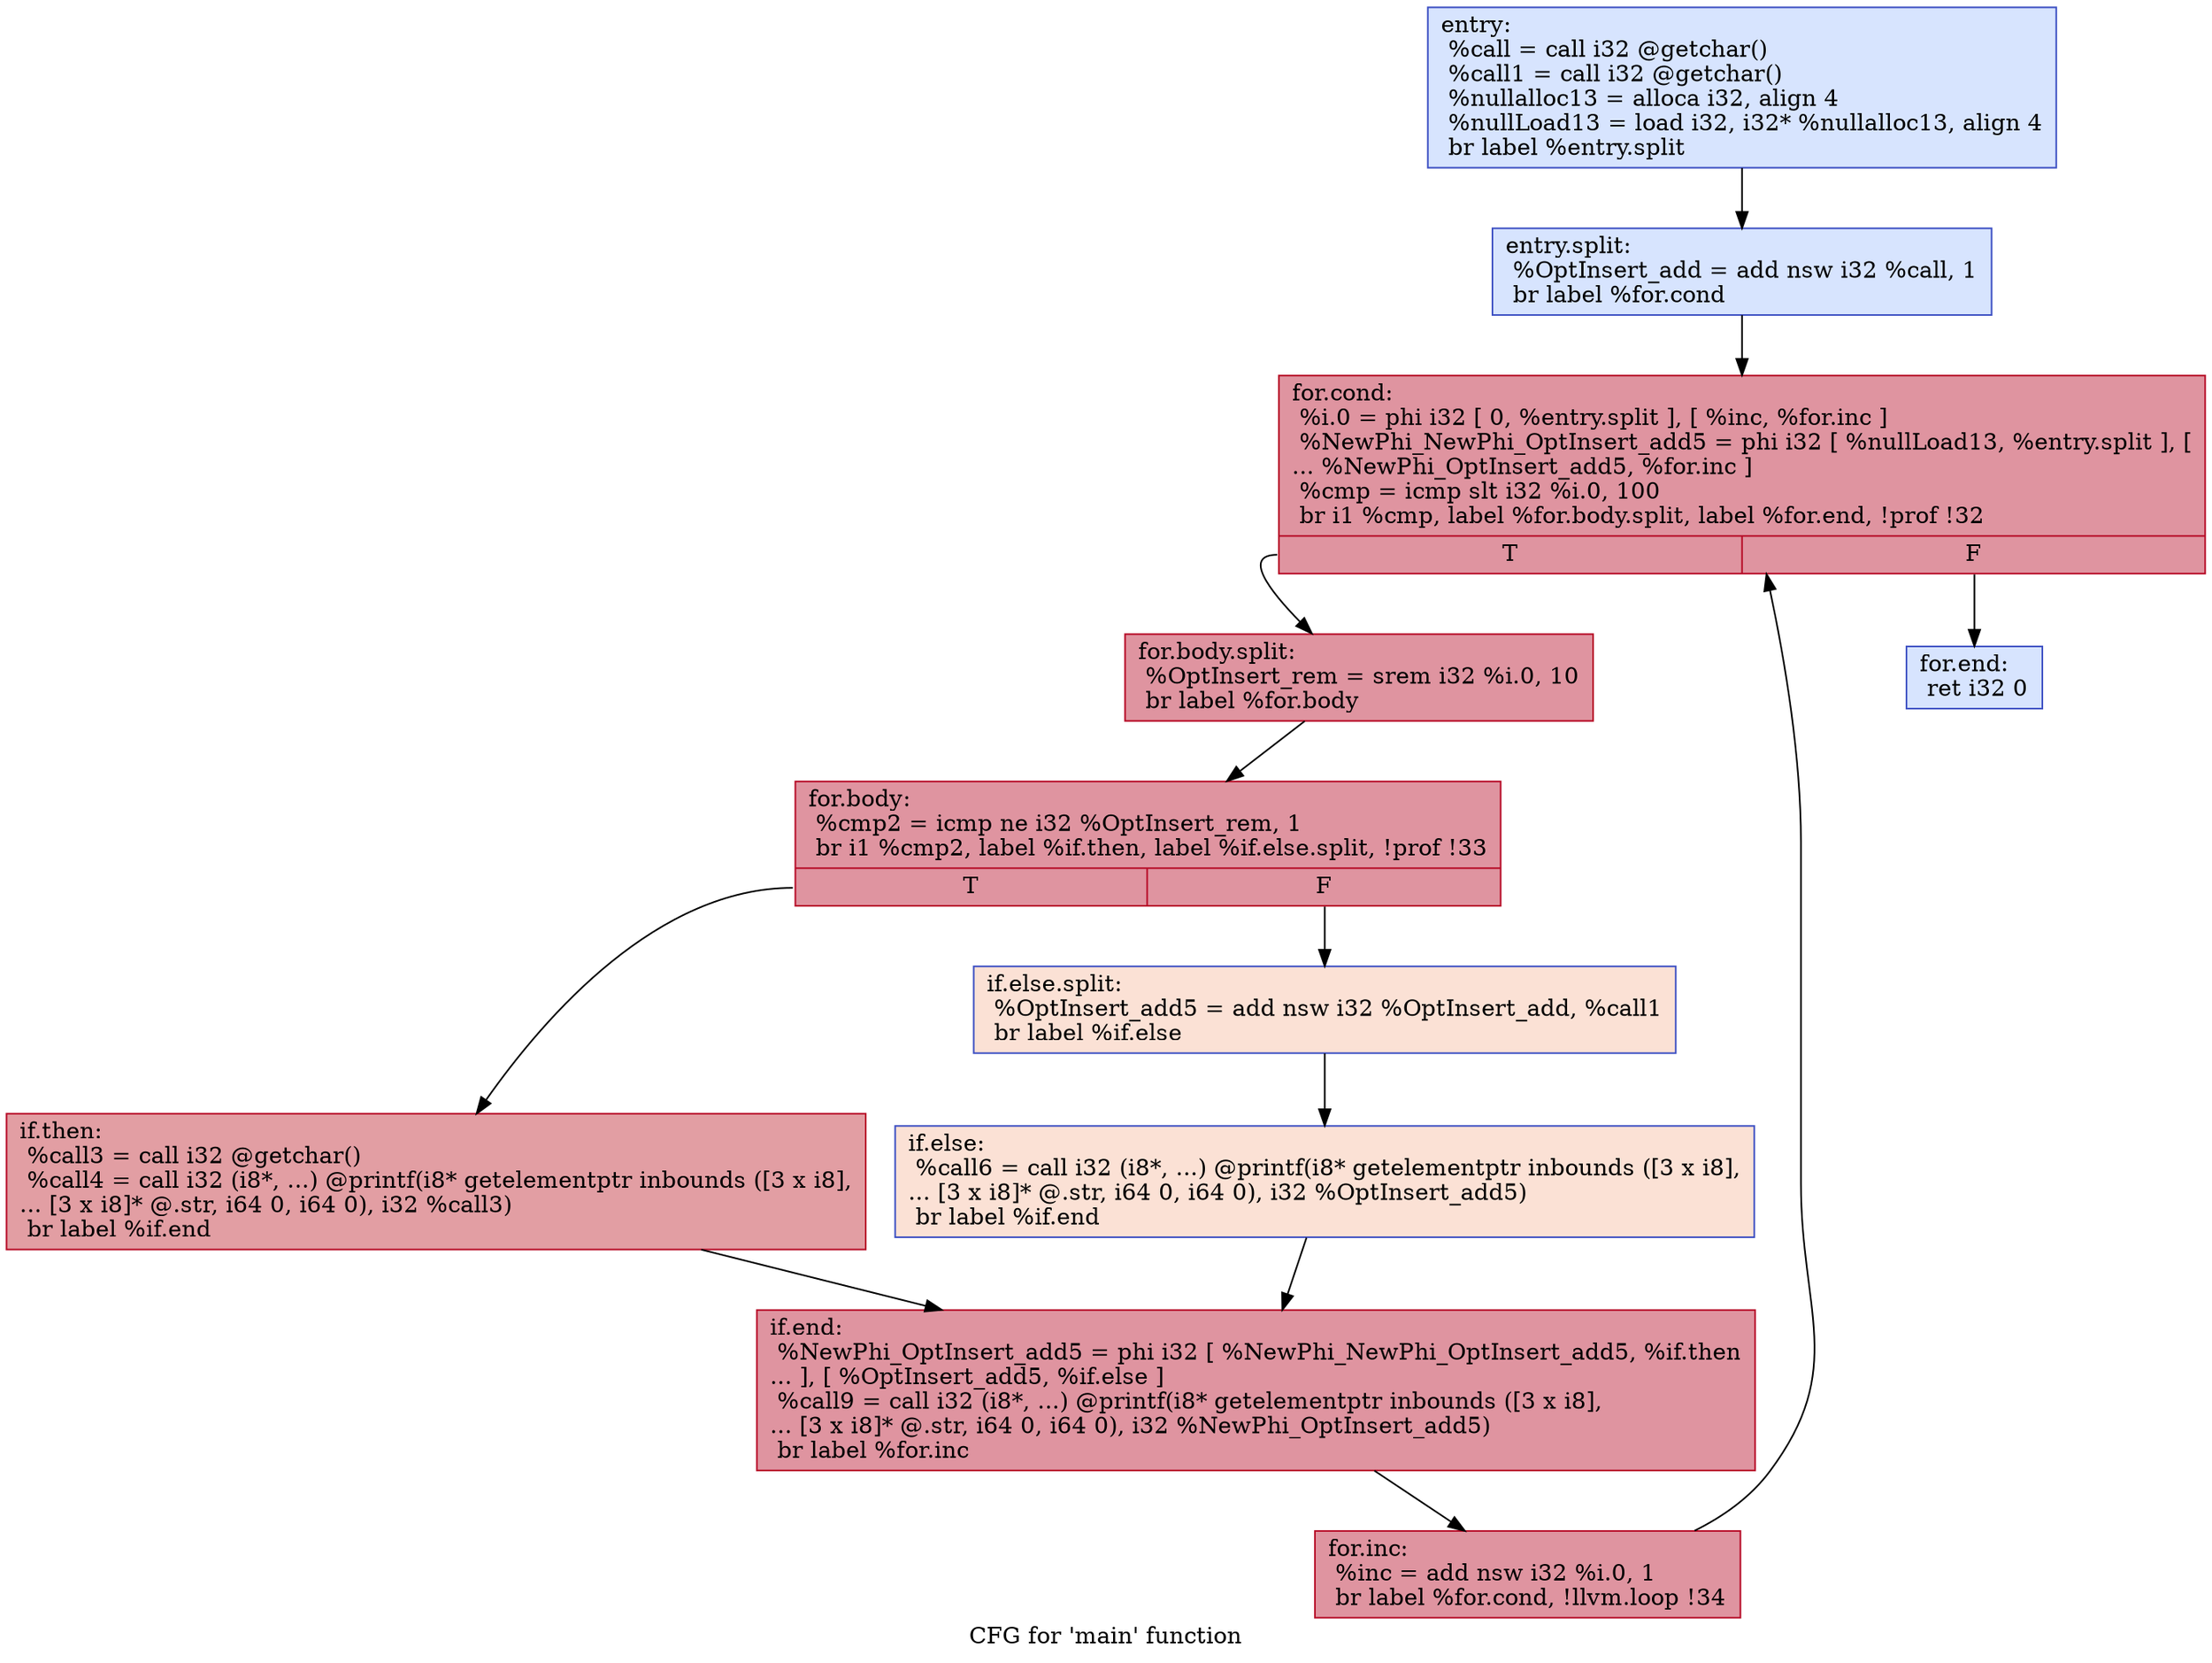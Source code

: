 digraph "CFG for 'main' function" {
	label="CFG for 'main' function";

	Node0x55d349a20640 [shape=record,color="#3d50c3ff", style=filled, fillcolor="#a5c3fe70",label="{entry:\l  %call = call i32 @getchar()\l  %call1 = call i32 @getchar()\l  %nullalloc13 = alloca i32, align 4\l  %nullLoad13 = load i32, i32* %nullalloc13, align 4\l  br label %entry.split\l}"];
	Node0x55d349a20640 -> Node0x55d349a2f8d0;
	Node0x55d349a2f8d0 [shape=record,color="#3d50c3ff", style=filled, fillcolor="#a5c3fe70",label="{entry.split:                                      \l  %OptInsert_add = add nsw i32 %call, 1\l  br label %for.cond\l}"];
	Node0x55d349a2f8d0 -> Node0x55d349a2f920;
	Node0x55d349a2f920 [shape=record,color="#b70d28ff", style=filled, fillcolor="#b70d2870",label="{for.cond:                                         \l  %i.0 = phi i32 [ 0, %entry.split ], [ %inc, %for.inc ]\l  %NewPhi_NewPhi_OptInsert_add5 = phi i32 [ %nullLoad13, %entry.split ], [\l... %NewPhi_OptInsert_add5, %for.inc ]\l  %cmp = icmp slt i32 %i.0, 100\l  br i1 %cmp, label %for.body.split, label %for.end, !prof !32\l|{<s0>T|<s1>F}}"];
	Node0x55d349a2f920:s0 -> Node0x55d349a2f970;
	Node0x55d349a2f920:s1 -> Node0x55d349a2fba0;
	Node0x55d349a2f970 [shape=record,color="#b70d28ff", style=filled, fillcolor="#b70d2870",label="{for.body.split:                                   \l  %OptInsert_rem = srem i32 %i.0, 10\l  br label %for.body\l}"];
	Node0x55d349a2f970 -> Node0x55d349a2f9c0;
	Node0x55d349a2f9c0 [shape=record,color="#b70d28ff", style=filled, fillcolor="#b70d2870",label="{for.body:                                         \l  %cmp2 = icmp ne i32 %OptInsert_rem, 1\l  br i1 %cmp2, label %if.then, label %if.else.split, !prof !33\l|{<s0>T|<s1>F}}"];
	Node0x55d349a2f9c0:s0 -> Node0x55d349a2fa10;
	Node0x55d349a2f9c0:s1 -> Node0x55d349a2fa60;
	Node0x55d349a2fa10 [shape=record,color="#b70d28ff", style=filled, fillcolor="#be242e70",label="{if.then:                                          \l  %call3 = call i32 @getchar()\l  %call4 = call i32 (i8*, ...) @printf(i8* getelementptr inbounds ([3 x i8],\l... [3 x i8]* @.str, i64 0, i64 0), i32 %call3)\l  br label %if.end\l}"];
	Node0x55d349a2fa10 -> Node0x55d349a2fb00;
	Node0x55d349a2fa60 [shape=record,color="#3d50c3ff", style=filled, fillcolor="#f7bca170",label="{if.else.split:                                    \l  %OptInsert_add5 = add nsw i32 %OptInsert_add, %call1\l  br label %if.else\l}"];
	Node0x55d349a2fa60 -> Node0x55d349a2fab0;
	Node0x55d349a2fab0 [shape=record,color="#3d50c3ff", style=filled, fillcolor="#f7bca170",label="{if.else:                                          \l  %call6 = call i32 (i8*, ...) @printf(i8* getelementptr inbounds ([3 x i8],\l... [3 x i8]* @.str, i64 0, i64 0), i32 %OptInsert_add5)\l  br label %if.end\l}"];
	Node0x55d349a2fab0 -> Node0x55d349a2fb00;
	Node0x55d349a2fb00 [shape=record,color="#b70d28ff", style=filled, fillcolor="#b70d2870",label="{if.end:                                           \l  %NewPhi_OptInsert_add5 = phi i32 [ %NewPhi_NewPhi_OptInsert_add5, %if.then\l... ], [ %OptInsert_add5, %if.else ]\l  %call9 = call i32 (i8*, ...) @printf(i8* getelementptr inbounds ([3 x i8],\l... [3 x i8]* @.str, i64 0, i64 0), i32 %NewPhi_OptInsert_add5)\l  br label %for.inc\l}"];
	Node0x55d349a2fb00 -> Node0x55d349a2fb50;
	Node0x55d349a2fb50 [shape=record,color="#b70d28ff", style=filled, fillcolor="#b70d2870",label="{for.inc:                                          \l  %inc = add nsw i32 %i.0, 1\l  br label %for.cond, !llvm.loop !34\l}"];
	Node0x55d349a2fb50 -> Node0x55d349a2f920;
	Node0x55d349a2fba0 [shape=record,color="#3d50c3ff", style=filled, fillcolor="#a5c3fe70",label="{for.end:                                          \l  ret i32 0\l}"];
}
